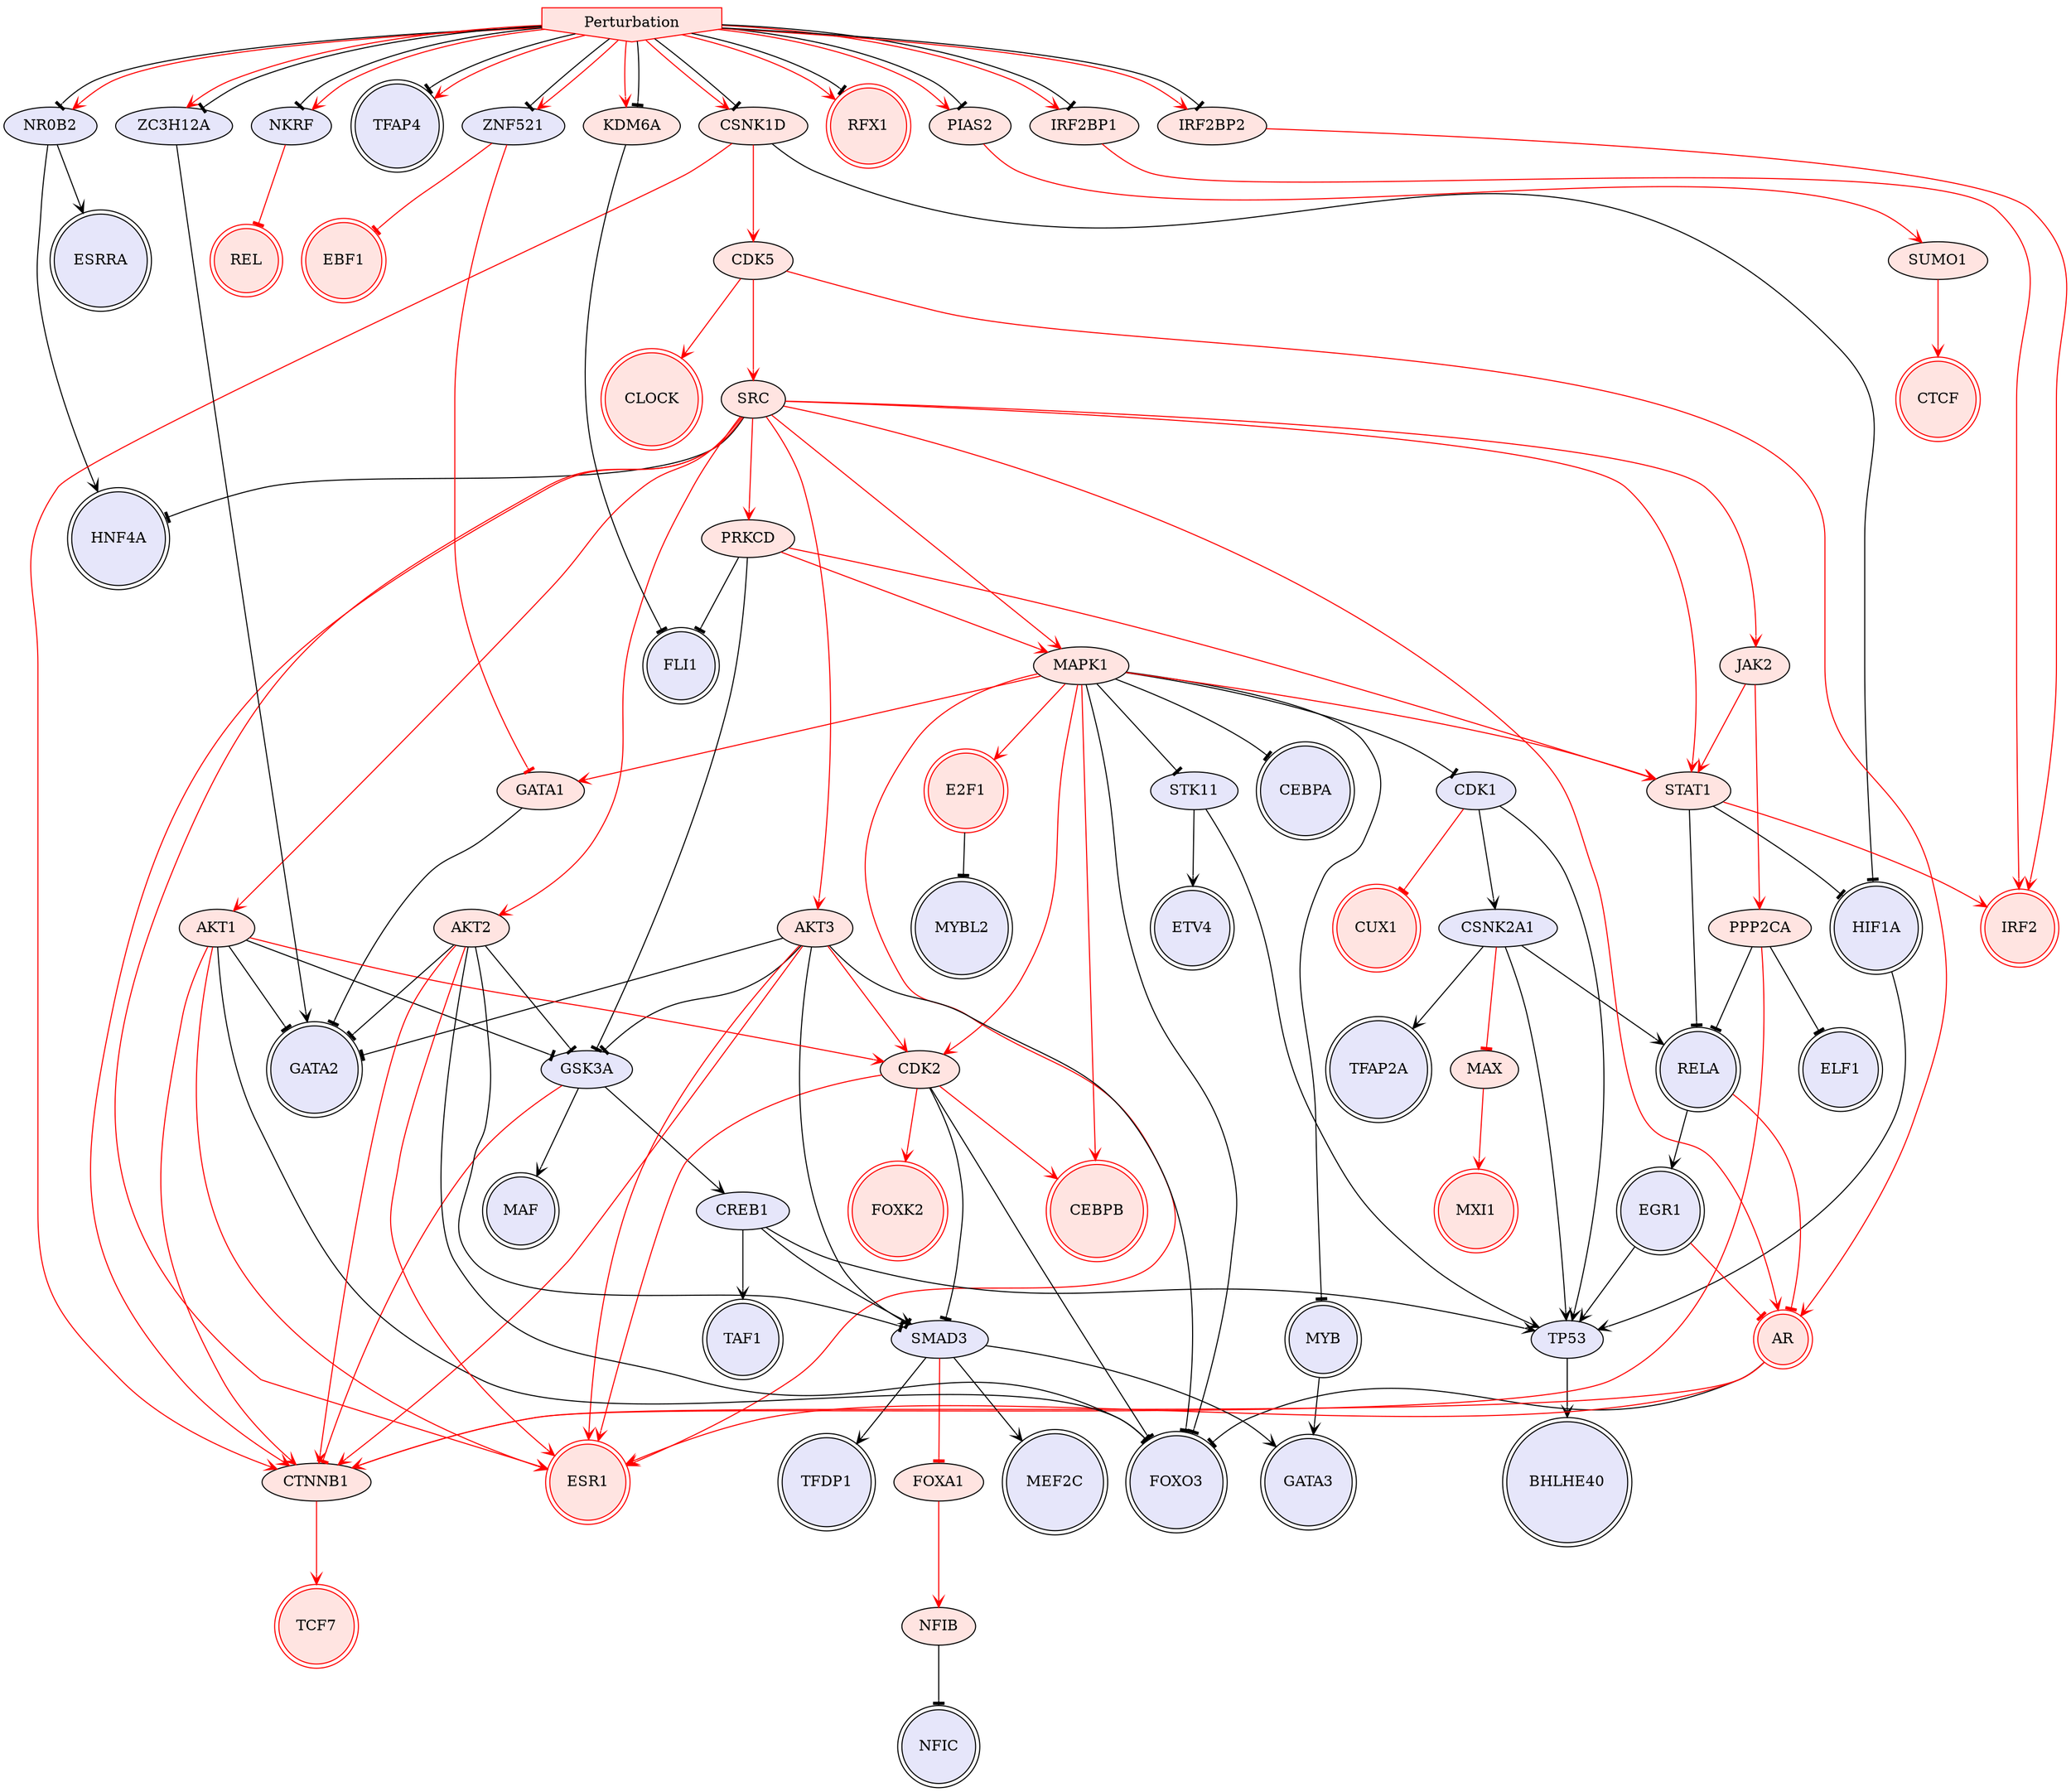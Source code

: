 digraph {

HIF1A->TP53 [penwidth=1, color=black, arrowhead="vee"]
MYB->GATA3 [penwidth=1, color=black, arrowhead="vee"]
AR->FOXO3 [penwidth=1, color=black, arrowhead="tee"]
CDK1->CSNK2A1 [penwidth=1, color=black, arrowhead="vee"]
MAPK1->CDK1 [penwidth=1, color=black, arrowhead="tee"]
E2F1->MYBL2 [penwidth=1, color=black, arrowhead="tee"]
EGR1->TP53 [penwidth=1, color=black, arrowhead="vee"]
SMAD3->MEF2C [penwidth=1, color=black, arrowhead="vee"]
CREB1->SMAD3 [penwidth=1, color=black, arrowhead="vee"]
NR0B2->HNF4A [penwidth=1, color=black, arrowhead="vee"]
SMAD3->GATA3 [penwidth=1, color=black, arrowhead="vee"]
NR0B2->ESRRA [penwidth=1, color=black, arrowhead="vee"]
GSK3A->CREB1 [penwidth=1, color=black, arrowhead="vee"]
CREB1->TAF1 [penwidth=1, color=black, arrowhead="vee"]
PPP2CA->ELF1 [penwidth=1, color=black, arrowhead="tee"]
PPP2CA->RELA [penwidth=1, color=black, arrowhead="tee"]
SRC->HNF4A [penwidth=1, color=black, arrowhead="tee"]
PRKCD->FLI1 [penwidth=1, color=black, arrowhead="tee"]
PRKCD->GSK3A [penwidth=1, color=black, arrowhead="tee"]
MAPK1->FOXO3 [penwidth=1, color=black, arrowhead="tee"]
CSNK2A1->TFAP2A [penwidth=1, color=black, arrowhead="vee"]
MAPK1->MYB [penwidth=1, color=black, arrowhead="tee"]
RELA->EGR1 [penwidth=1, color=black, arrowhead="vee"]
MAPK1->STK11 [penwidth=1, color=black, arrowhead="tee"]
STK11->TP53 [penwidth=1, color=black, arrowhead="vee"]
CDK1->TP53 [penwidth=1, color=black, arrowhead="vee"]
NFIB->NFIC [penwidth=1, color=black, arrowhead="tee"]
CDK2->SMAD3 [penwidth=1, color=black, arrowhead="tee"]
CSNK2A1->RELA [penwidth=1, color=black, arrowhead="vee"]
CDK2->FOXO3 [penwidth=1, color=black, arrowhead="tee"]
MAPK1->CEBPA [penwidth=1, color=black, arrowhead="tee"]
GSK3A->MAF [penwidth=1, color=black, arrowhead="vee"]
CSNK2A1->TP53 [penwidth=1, color=black, arrowhead="vee"]
CSNK1D->HIF1A [penwidth=1, color=black, arrowhead="tee"]
GATA1->GATA2 [penwidth=1, color=black, arrowhead="tee"]
STK11->ETV4 [penwidth=1, color=black, arrowhead="vee"]
CREB1->TP53 [penwidth=1, color=black, arrowhead="vee"]
SMAD3->TFDP1 [penwidth=1, color=black, arrowhead="vee"]
TP53->BHLHE40 [penwidth=1, color=black, arrowhead="vee"]
Perturbation->NKRF [penwidth=1, color=black, arrowhead="tee"]
Perturbation->NR0B2 [penwidth=1, color=black, arrowhead="tee"]
Perturbation->TFAP4 [penwidth=1, color=black, arrowhead="tee"]
Perturbation->ZNF521 [penwidth=1, color=black, arrowhead="tee"]
NKRF->REL [penwidth=1, color=red, arrowhead="tee"]
MAPK1->CEBPB [penwidth=1, color=red, arrowhead="vee"]
SUMO1->CTCF [penwidth=1, color=red, arrowhead="vee"]
SRC->AR [penwidth=1, color=red, arrowhead="vee"]
CTNNB1->TCF7 [penwidth=1, color=red, arrowhead="vee"]
AR->ESR1 [penwidth=1, color=red, arrowhead="vee"]
AR->CTNNB1 [penwidth=1, color=red, arrowhead="vee"]
CSNK1D->CTNNB1 [penwidth=1, color=red, arrowhead="vee"]
GSK3A->CTNNB1 [penwidth=1, color=red, arrowhead="tee"]
PPP2CA->CTNNB1 [penwidth=1, color=red, arrowhead="vee"]
CDK2->ESR1 [penwidth=1, color=red, arrowhead="vee"]
MAPK1->ESR1 [penwidth=1, color=red, arrowhead="vee"]
CDK2->CEBPB [penwidth=1, color=red, arrowhead="vee"]
CDK2->FOXK2 [penwidth=1, color=red, arrowhead="vee"]
SMAD3->FOXA1 [penwidth=1, color=red, arrowhead="tee"]
SRC->CTNNB1 [penwidth=1, color=red, arrowhead="vee"]
SRC->ESR1 [penwidth=1, color=red, arrowhead="vee"]
CSNK2A1->MAX [penwidth=1, color=red, arrowhead="tee"]
CDK5->AR [penwidth=1, color=red, arrowhead="vee"]
ZNF521->EBF1 [penwidth=1, color=red, arrowhead="tee"]
CDK5->CLOCK [penwidth=1, color=red, arrowhead="vee"]
CDK5->SRC [penwidth=1, color=red, arrowhead="vee"]
MAPK1->CDK2 [penwidth=1, color=red, arrowhead="vee"]
MAPK1->E2F1 [penwidth=1, color=red, arrowhead="vee"]
FOXA1->NFIB [penwidth=1, color=red, arrowhead="vee"]
SRC->PRKCD [penwidth=1, color=red, arrowhead="vee"]
IRF2BP1->IRF2 [penwidth=1, color=red, arrowhead="vee"]
MAX->MXI1 [penwidth=1, color=red, arrowhead="vee"]
CDK1->CUX1 [penwidth=1, color=red, arrowhead="tee"]
PIAS2->SUMO1 [penwidth=1, color=red, arrowhead="vee"]
CSNK1D->CDK5 [penwidth=1, color=red, arrowhead="vee"]
SRC->JAK2 [penwidth=1, color=red, arrowhead="vee"]
SRC->MAPK1 [penwidth=1, color=red, arrowhead="vee"]
RELA->AR [penwidth=1, color=red, arrowhead="tee"]
JAK2->PPP2CA [penwidth=1, color=red, arrowhead="vee"]
EGR1->AR [penwidth=1, color=red, arrowhead="tee"]
PRKCD->MAPK1 [penwidth=1, color=red, arrowhead="vee"]
MAPK1->GATA1 [penwidth=1, color=red, arrowhead="vee"]
ZNF521->GATA1 [penwidth=1, color=red, arrowhead="tee"]
Perturbation->CSNK1D [penwidth=1, color=red, arrowhead="vee"]
Perturbation->IRF2BP1 [penwidth=1, color=red, arrowhead="vee"]
Perturbation->PIAS2 [penwidth=1, color=red, arrowhead="vee"]
Perturbation->RFX1 [penwidth=1, color=red, arrowhead="vee"]
STAT1->HIF1A [penwidth=1, color=black, arrowhead="tee"]
AKT3->FOXO3 [penwidth=1, color=black, arrowhead="tee"]
STAT1->RELA [penwidth=1, color=black, arrowhead="tee"]
AKT3->SMAD3 [penwidth=1, color=black, arrowhead="tee"]
AKT3->GSK3A [penwidth=1, color=black, arrowhead="tee"]
KDM6A->FLI1 [penwidth=1, color=black, arrowhead="tee"]
AKT3->GATA2 [penwidth=1, color=black, arrowhead="tee"]
JAK2->STAT1 [penwidth=1, color=red, arrowhead="vee"]
AKT3->CTNNB1 [penwidth=1, color=red, arrowhead="vee"]
SRC->AKT3 [penwidth=1, color=red, arrowhead="vee"]
SRC->STAT1 [penwidth=1, color=red, arrowhead="vee"]
STAT1->IRF2 [penwidth=1, color=red, arrowhead="vee"]
AKT3->ESR1 [penwidth=1, color=red, arrowhead="vee"]
AKT3->CDK2 [penwidth=1, color=red, arrowhead="vee"]
MAPK1->STAT1 [penwidth=1, color=red, arrowhead="vee"]
Perturbation->KDM6A [penwidth=1, color=red, arrowhead="vee"]
AKT1->FOXO3 [penwidth=1, color=black, arrowhead="tee"]
AKT1->GSK3A [penwidth=1, color=black, arrowhead="tee"]
AKT1->GATA2 [penwidth=1, color=black, arrowhead="tee"]
AKT1->CTNNB1 [penwidth=1, color=red, arrowhead="vee"]
AKT1->CDK2 [penwidth=1, color=red, arrowhead="vee"]
SRC->AKT1 [penwidth=1, color=red, arrowhead="vee"]
AKT1->ESR1 [penwidth=1, color=red, arrowhead="vee"]
AKT2->FOXO3 [penwidth=1, color=black, arrowhead="tee"]
AKT2->SMAD3 [penwidth=1, color=black, arrowhead="tee"]
AKT2->GSK3A [penwidth=1, color=black, arrowhead="tee"]
AKT2->GATA2 [penwidth=1, color=black, arrowhead="tee"]
Perturbation->NKRF [penwidth=1, color=red, arrowhead="vee"]
Perturbation->NR0B2 [penwidth=1, color=red, arrowhead="vee"]
Perturbation->TFAP4 [penwidth=1, color=red, arrowhead="vee"]
Perturbation->ZNF521 [penwidth=1, color=red, arrowhead="vee"]
AKT2->CTNNB1 [penwidth=1, color=red, arrowhead="vee"]
SRC->AKT2 [penwidth=1, color=red, arrowhead="vee"]
AKT2->ESR1 [penwidth=1, color=red, arrowhead="vee"]
Perturbation->CSNK1D [penwidth=1, color=black, arrowhead="tee"]
Perturbation->KDM6A [penwidth=1, color=black, arrowhead="tee"]
Perturbation->PIAS2 [penwidth=1, color=black, arrowhead="tee"]
Perturbation->RFX1 [penwidth=1, color=black, arrowhead="tee"]
ZC3H12A->GATA2 [penwidth=1, color=black, arrowhead="vee"]
Perturbation->ZC3H12A [penwidth=1, color=red, arrowhead="vee"]
Perturbation->IRF2BP1 [penwidth=1, color=black, arrowhead="tee"]
IRF2BP2->IRF2 [penwidth=1, color=red, arrowhead="vee"]
Perturbation->IRF2BP2 [penwidth=1, color=red, arrowhead="vee"]
Perturbation->IRF2BP2 [penwidth=1, color=black, arrowhead="tee"]
Perturbation->ZC3H12A [penwidth=1, color=black, arrowhead="tee"]
PRKCD->STAT1 [penwidth=1, color=red, arrowhead="vee"]
Perturbation [style=filled, color=red, fillcolor=mistyrose, shape=invhouse];
MXI1 [style=filled, color=red, fillcolor=mistyrose, shape=doublecircle];
MYBL2 [style=filled, color=black, fillcolor=lavender, shape=doublecircle];
CTCF [style=filled, color=red, fillcolor=mistyrose, shape=doublecircle];
MYB [style=filled, color=black, fillcolor=lavender, shape=doublecircle];
CLOCK [style=filled, color=red, fillcolor=mistyrose, shape=doublecircle];
FOXK2 [style=filled, color=red, fillcolor=mistyrose, shape=doublecircle];
RFX1 [style=filled, color=red, fillcolor=mistyrose, shape=doublecircle];
FLI1 [style=filled, color=black, fillcolor=lavender, shape=doublecircle];
GATA3 [style=filled, color=black, fillcolor=lavender, shape=doublecircle];
ELF1 [style=filled, color=black, fillcolor=lavender, shape=doublecircle];
ESR1 [style=filled, color=red, fillcolor=mistyrose, shape=doublecircle];
HIF1A [style=filled, color=black, fillcolor=lavender, shape=doublecircle];
GATA2 [style=filled, color=black, fillcolor=lavender, shape=doublecircle];
CEBPB [style=filled, color=red, fillcolor=mistyrose, shape=doublecircle];
AR [style=filled, color=red, fillcolor=mistyrose, shape=doublecircle];
CUX1 [style=filled, color=red, fillcolor=mistyrose, shape=doublecircle];
ESRRA [style=filled, color=black, fillcolor=lavender, shape=doublecircle];
REL [style=filled, color=red, fillcolor=mistyrose, shape=doublecircle];
E2F1 [style=filled, color=red, fillcolor=mistyrose, shape=doublecircle];
HNF4A [style=filled, color=black, fillcolor=lavender, shape=doublecircle];
ETV4 [style=filled, color=black, fillcolor=lavender, shape=doublecircle];
IRF2 [style=filled, color=red, fillcolor=mistyrose, shape=doublecircle];
MAF [style=filled, color=black, fillcolor=lavender, shape=doublecircle];
NFIC [style=filled, color=black, fillcolor=lavender, shape=doublecircle];
EGR1 [style=filled, color=black, fillcolor=lavender, shape=doublecircle];
TCF7 [style=filled, color=red, fillcolor=mistyrose, shape=doublecircle];
TAF1 [style=filled, color=black, fillcolor=lavender, shape=doublecircle];
TFAP4 [style=filled, color=black, fillcolor=lavender, shape=doublecircle];
EBF1 [style=filled, color=red, fillcolor=mistyrose, shape=doublecircle];
FOXO3 [style=filled, color=black, fillcolor=lavender, shape=doublecircle];
RELA [style=filled, color=black, fillcolor=lavender, shape=doublecircle];
CEBPA [style=filled, color=black, fillcolor=lavender, shape=doublecircle];
TFAP2A [style=filled, color=black, fillcolor=lavender, shape=doublecircle];
BHLHE40 [style=filled, color=black, fillcolor=lavender, shape=doublecircle];
MEF2C [style=filled, color=black, fillcolor=lavender, shape=doublecircle];
TFDP1 [style=filled, color=black, fillcolor=lavender, shape=doublecircle];
CDK1 [style=filled, fillcolor=lavender];
MAPK1 [style=filled, fillcolor=mistyrose];
SMAD3 [style=filled, fillcolor=lavender];
CREB1 [style=filled, fillcolor=lavender];
NR0B2 [style=filled, fillcolor=lavender];
GSK3A [style=filled, fillcolor=lavender];
PPP2CA [style=filled, fillcolor=mistyrose];
SRC [style=filled, fillcolor=mistyrose];
PRKCD [style=filled, fillcolor=mistyrose];
CSNK2A1 [style=filled, fillcolor=lavender];
STK11 [style=filled, fillcolor=lavender];
NFIB [style=filled, fillcolor=mistyrose];
CDK2 [style=filled, fillcolor=mistyrose];
CSNK1D [style=filled, fillcolor=mistyrose];
GATA1 [style=filled, fillcolor=mistyrose];
TP53 [style=filled, fillcolor=lavender];
NKRF [style=filled, fillcolor=lavender];
SUMO1 [style=filled, fillcolor=mistyrose];
CTNNB1 [style=filled, fillcolor=mistyrose];
CDK5 [style=filled, fillcolor=mistyrose];
ZNF521 [style=filled, fillcolor=lavender];
FOXA1 [style=filled, fillcolor=mistyrose];
IRF2BP1 [style=filled, fillcolor=mistyrose];
MAX [style=filled, fillcolor=mistyrose];
PIAS2 [style=filled, fillcolor=mistyrose];
JAK2 [style=filled, fillcolor=mistyrose];
STAT1 [style=filled, fillcolor=mistyrose];
AKT3 [style=filled, fillcolor=mistyrose];
KDM6A [style=filled, fillcolor=mistyrose];
AKT1 [style=filled, fillcolor=mistyrose];
AKT2 [style=filled, fillcolor=mistyrose];
ZC3H12A [style=filled, fillcolor=lavender];
IRF2BP2 [style=filled, fillcolor=mistyrose];


}
